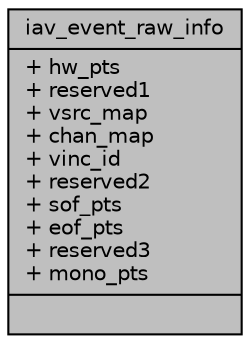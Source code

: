 digraph "iav_event_raw_info"
{
 // INTERACTIVE_SVG=YES
 // LATEX_PDF_SIZE
  bgcolor="transparent";
  edge [fontname="Helvetica",fontsize="10",labelfontname="Helvetica",labelfontsize="10"];
  node [fontname="Helvetica",fontsize="10",shape=record];
  Node1 [label="{iav_event_raw_info\n|+ hw_pts\l+ reserved1\l+ vsrc_map\l+ chan_map\l+ vinc_id\l+ reserved2\l+ sof_pts\l+ eof_pts\l+ reserved3\l+ mono_pts\l|}",height=0.2,width=0.4,color="black", fillcolor="grey75", style="filled", fontcolor="black",tooltip=" "];
}
